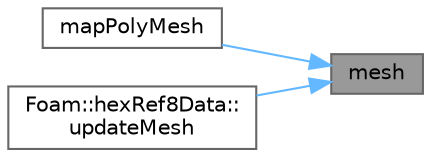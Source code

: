 digraph "mesh"
{
 // LATEX_PDF_SIZE
  bgcolor="transparent";
  edge [fontname=Helvetica,fontsize=10,labelfontname=Helvetica,labelfontsize=10];
  node [fontname=Helvetica,fontsize=10,shape=box,height=0.2,width=0.4];
  rankdir="RL";
  Node1 [id="Node000001",label="mesh",height=0.2,width=0.4,color="gray40", fillcolor="grey60", style="filled", fontcolor="black",tooltip=" "];
  Node1 -> Node2 [id="edge1_Node000001_Node000002",dir="back",color="steelblue1",style="solid",tooltip=" "];
  Node2 [id="Node000002",label="mapPolyMesh",height=0.2,width=0.4,color="grey40", fillcolor="white", style="filled",URL="$classFoam_1_1mapPolyMesh.html#a7de168e977d4804de60e3eecc6c5a077",tooltip=" "];
  Node1 -> Node3 [id="edge2_Node000001_Node000003",dir="back",color="steelblue1",style="solid",tooltip=" "];
  Node3 [id="Node000003",label="Foam::hexRef8Data::\lupdateMesh",height=0.2,width=0.4,color="grey40", fillcolor="white", style="filled",URL="$classFoam_1_1hexRef8Data.html#ad57565956fd4064299f4bd3c4eebb1d4",tooltip=" "];
}
